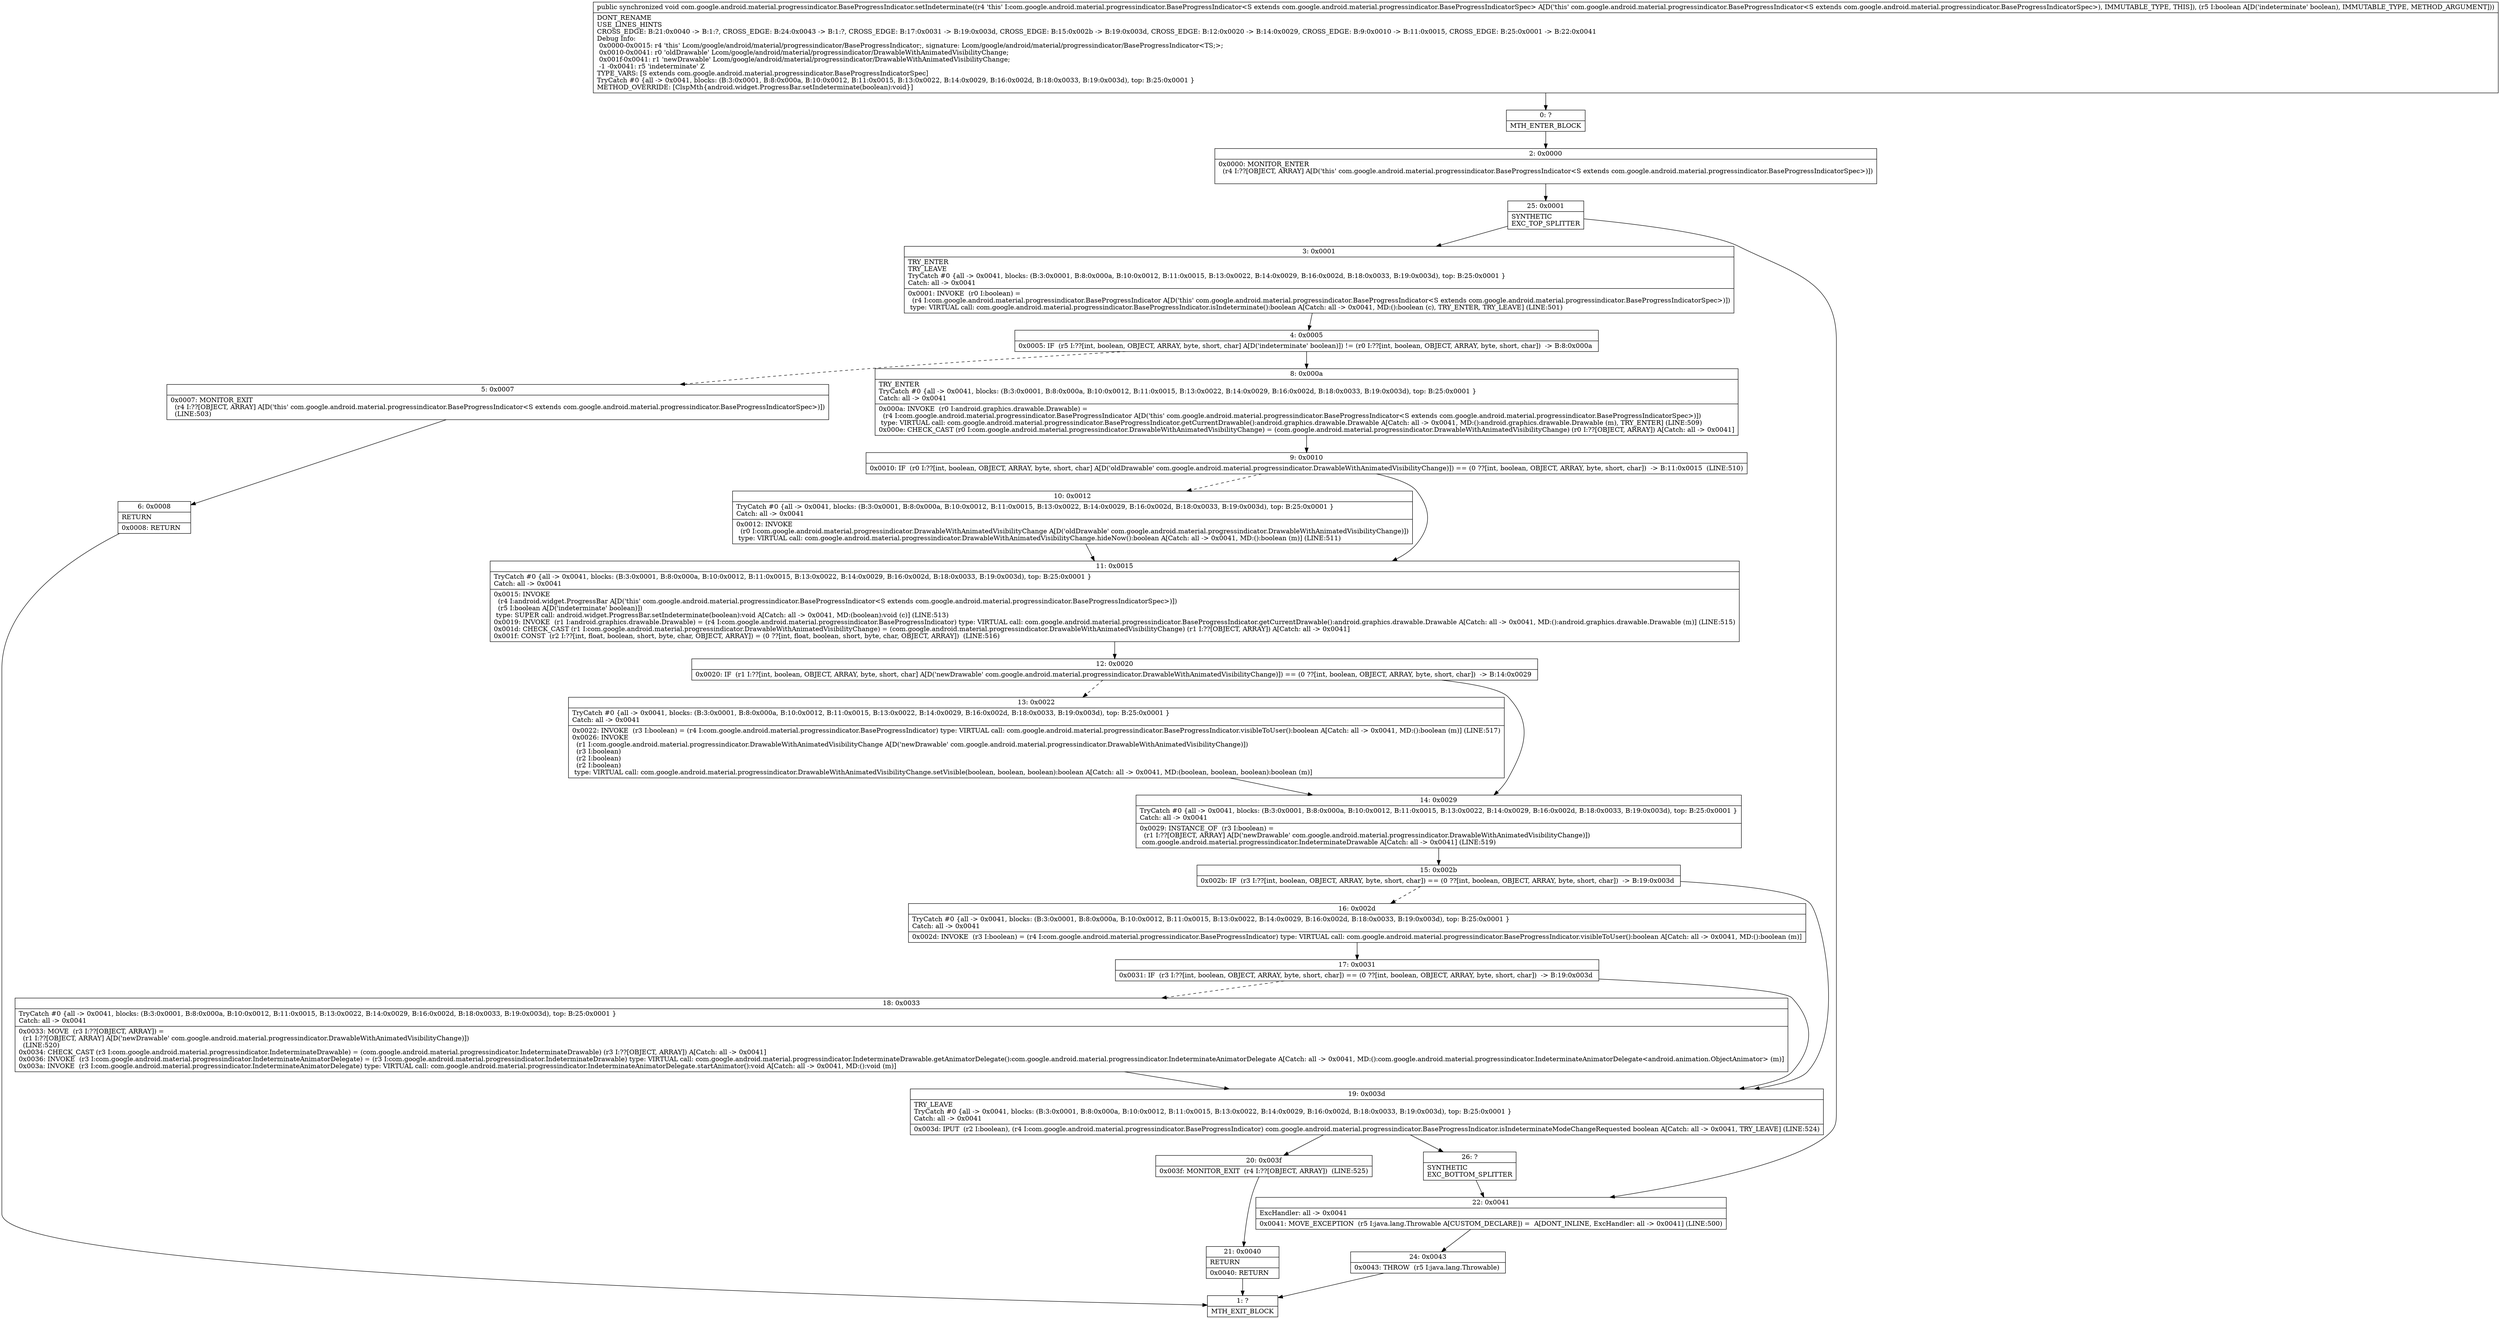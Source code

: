 digraph "CFG forcom.google.android.material.progressindicator.BaseProgressIndicator.setIndeterminate(Z)V" {
Node_0 [shape=record,label="{0\:\ ?|MTH_ENTER_BLOCK\l}"];
Node_2 [shape=record,label="{2\:\ 0x0000|0x0000: MONITOR_ENTER  \l  (r4 I:??[OBJECT, ARRAY] A[D('this' com.google.android.material.progressindicator.BaseProgressIndicator\<S extends com.google.android.material.progressindicator.BaseProgressIndicatorSpec\>)])\l \l}"];
Node_25 [shape=record,label="{25\:\ 0x0001|SYNTHETIC\lEXC_TOP_SPLITTER\l}"];
Node_3 [shape=record,label="{3\:\ 0x0001|TRY_ENTER\lTRY_LEAVE\lTryCatch #0 \{all \-\> 0x0041, blocks: (B:3:0x0001, B:8:0x000a, B:10:0x0012, B:11:0x0015, B:13:0x0022, B:14:0x0029, B:16:0x002d, B:18:0x0033, B:19:0x003d), top: B:25:0x0001 \}\lCatch: all \-\> 0x0041\l|0x0001: INVOKE  (r0 I:boolean) = \l  (r4 I:com.google.android.material.progressindicator.BaseProgressIndicator A[D('this' com.google.android.material.progressindicator.BaseProgressIndicator\<S extends com.google.android.material.progressindicator.BaseProgressIndicatorSpec\>)])\l type: VIRTUAL call: com.google.android.material.progressindicator.BaseProgressIndicator.isIndeterminate():boolean A[Catch: all \-\> 0x0041, MD:():boolean (c), TRY_ENTER, TRY_LEAVE] (LINE:501)\l}"];
Node_4 [shape=record,label="{4\:\ 0x0005|0x0005: IF  (r5 I:??[int, boolean, OBJECT, ARRAY, byte, short, char] A[D('indeterminate' boolean)]) != (r0 I:??[int, boolean, OBJECT, ARRAY, byte, short, char])  \-\> B:8:0x000a \l}"];
Node_5 [shape=record,label="{5\:\ 0x0007|0x0007: MONITOR_EXIT  \l  (r4 I:??[OBJECT, ARRAY] A[D('this' com.google.android.material.progressindicator.BaseProgressIndicator\<S extends com.google.android.material.progressindicator.BaseProgressIndicatorSpec\>)])\l  (LINE:503)\l}"];
Node_6 [shape=record,label="{6\:\ 0x0008|RETURN\l|0x0008: RETURN   \l}"];
Node_1 [shape=record,label="{1\:\ ?|MTH_EXIT_BLOCK\l}"];
Node_8 [shape=record,label="{8\:\ 0x000a|TRY_ENTER\lTryCatch #0 \{all \-\> 0x0041, blocks: (B:3:0x0001, B:8:0x000a, B:10:0x0012, B:11:0x0015, B:13:0x0022, B:14:0x0029, B:16:0x002d, B:18:0x0033, B:19:0x003d), top: B:25:0x0001 \}\lCatch: all \-\> 0x0041\l|0x000a: INVOKE  (r0 I:android.graphics.drawable.Drawable) = \l  (r4 I:com.google.android.material.progressindicator.BaseProgressIndicator A[D('this' com.google.android.material.progressindicator.BaseProgressIndicator\<S extends com.google.android.material.progressindicator.BaseProgressIndicatorSpec\>)])\l type: VIRTUAL call: com.google.android.material.progressindicator.BaseProgressIndicator.getCurrentDrawable():android.graphics.drawable.Drawable A[Catch: all \-\> 0x0041, MD:():android.graphics.drawable.Drawable (m), TRY_ENTER] (LINE:509)\l0x000e: CHECK_CAST (r0 I:com.google.android.material.progressindicator.DrawableWithAnimatedVisibilityChange) = (com.google.android.material.progressindicator.DrawableWithAnimatedVisibilityChange) (r0 I:??[OBJECT, ARRAY]) A[Catch: all \-\> 0x0041]\l}"];
Node_9 [shape=record,label="{9\:\ 0x0010|0x0010: IF  (r0 I:??[int, boolean, OBJECT, ARRAY, byte, short, char] A[D('oldDrawable' com.google.android.material.progressindicator.DrawableWithAnimatedVisibilityChange)]) == (0 ??[int, boolean, OBJECT, ARRAY, byte, short, char])  \-\> B:11:0x0015  (LINE:510)\l}"];
Node_10 [shape=record,label="{10\:\ 0x0012|TryCatch #0 \{all \-\> 0x0041, blocks: (B:3:0x0001, B:8:0x000a, B:10:0x0012, B:11:0x0015, B:13:0x0022, B:14:0x0029, B:16:0x002d, B:18:0x0033, B:19:0x003d), top: B:25:0x0001 \}\lCatch: all \-\> 0x0041\l|0x0012: INVOKE  \l  (r0 I:com.google.android.material.progressindicator.DrawableWithAnimatedVisibilityChange A[D('oldDrawable' com.google.android.material.progressindicator.DrawableWithAnimatedVisibilityChange)])\l type: VIRTUAL call: com.google.android.material.progressindicator.DrawableWithAnimatedVisibilityChange.hideNow():boolean A[Catch: all \-\> 0x0041, MD:():boolean (m)] (LINE:511)\l}"];
Node_11 [shape=record,label="{11\:\ 0x0015|TryCatch #0 \{all \-\> 0x0041, blocks: (B:3:0x0001, B:8:0x000a, B:10:0x0012, B:11:0x0015, B:13:0x0022, B:14:0x0029, B:16:0x002d, B:18:0x0033, B:19:0x003d), top: B:25:0x0001 \}\lCatch: all \-\> 0x0041\l|0x0015: INVOKE  \l  (r4 I:android.widget.ProgressBar A[D('this' com.google.android.material.progressindicator.BaseProgressIndicator\<S extends com.google.android.material.progressindicator.BaseProgressIndicatorSpec\>)])\l  (r5 I:boolean A[D('indeterminate' boolean)])\l type: SUPER call: android.widget.ProgressBar.setIndeterminate(boolean):void A[Catch: all \-\> 0x0041, MD:(boolean):void (c)] (LINE:513)\l0x0019: INVOKE  (r1 I:android.graphics.drawable.Drawable) = (r4 I:com.google.android.material.progressindicator.BaseProgressIndicator) type: VIRTUAL call: com.google.android.material.progressindicator.BaseProgressIndicator.getCurrentDrawable():android.graphics.drawable.Drawable A[Catch: all \-\> 0x0041, MD:():android.graphics.drawable.Drawable (m)] (LINE:515)\l0x001d: CHECK_CAST (r1 I:com.google.android.material.progressindicator.DrawableWithAnimatedVisibilityChange) = (com.google.android.material.progressindicator.DrawableWithAnimatedVisibilityChange) (r1 I:??[OBJECT, ARRAY]) A[Catch: all \-\> 0x0041]\l0x001f: CONST  (r2 I:??[int, float, boolean, short, byte, char, OBJECT, ARRAY]) = (0 ??[int, float, boolean, short, byte, char, OBJECT, ARRAY])  (LINE:516)\l}"];
Node_12 [shape=record,label="{12\:\ 0x0020|0x0020: IF  (r1 I:??[int, boolean, OBJECT, ARRAY, byte, short, char] A[D('newDrawable' com.google.android.material.progressindicator.DrawableWithAnimatedVisibilityChange)]) == (0 ??[int, boolean, OBJECT, ARRAY, byte, short, char])  \-\> B:14:0x0029 \l}"];
Node_13 [shape=record,label="{13\:\ 0x0022|TryCatch #0 \{all \-\> 0x0041, blocks: (B:3:0x0001, B:8:0x000a, B:10:0x0012, B:11:0x0015, B:13:0x0022, B:14:0x0029, B:16:0x002d, B:18:0x0033, B:19:0x003d), top: B:25:0x0001 \}\lCatch: all \-\> 0x0041\l|0x0022: INVOKE  (r3 I:boolean) = (r4 I:com.google.android.material.progressindicator.BaseProgressIndicator) type: VIRTUAL call: com.google.android.material.progressindicator.BaseProgressIndicator.visibleToUser():boolean A[Catch: all \-\> 0x0041, MD:():boolean (m)] (LINE:517)\l0x0026: INVOKE  \l  (r1 I:com.google.android.material.progressindicator.DrawableWithAnimatedVisibilityChange A[D('newDrawable' com.google.android.material.progressindicator.DrawableWithAnimatedVisibilityChange)])\l  (r3 I:boolean)\l  (r2 I:boolean)\l  (r2 I:boolean)\l type: VIRTUAL call: com.google.android.material.progressindicator.DrawableWithAnimatedVisibilityChange.setVisible(boolean, boolean, boolean):boolean A[Catch: all \-\> 0x0041, MD:(boolean, boolean, boolean):boolean (m)]\l}"];
Node_14 [shape=record,label="{14\:\ 0x0029|TryCatch #0 \{all \-\> 0x0041, blocks: (B:3:0x0001, B:8:0x000a, B:10:0x0012, B:11:0x0015, B:13:0x0022, B:14:0x0029, B:16:0x002d, B:18:0x0033, B:19:0x003d), top: B:25:0x0001 \}\lCatch: all \-\> 0x0041\l|0x0029: INSTANCE_OF  (r3 I:boolean) = \l  (r1 I:??[OBJECT, ARRAY] A[D('newDrawable' com.google.android.material.progressindicator.DrawableWithAnimatedVisibilityChange)])\l com.google.android.material.progressindicator.IndeterminateDrawable A[Catch: all \-\> 0x0041] (LINE:519)\l}"];
Node_15 [shape=record,label="{15\:\ 0x002b|0x002b: IF  (r3 I:??[int, boolean, OBJECT, ARRAY, byte, short, char]) == (0 ??[int, boolean, OBJECT, ARRAY, byte, short, char])  \-\> B:19:0x003d \l}"];
Node_16 [shape=record,label="{16\:\ 0x002d|TryCatch #0 \{all \-\> 0x0041, blocks: (B:3:0x0001, B:8:0x000a, B:10:0x0012, B:11:0x0015, B:13:0x0022, B:14:0x0029, B:16:0x002d, B:18:0x0033, B:19:0x003d), top: B:25:0x0001 \}\lCatch: all \-\> 0x0041\l|0x002d: INVOKE  (r3 I:boolean) = (r4 I:com.google.android.material.progressindicator.BaseProgressIndicator) type: VIRTUAL call: com.google.android.material.progressindicator.BaseProgressIndicator.visibleToUser():boolean A[Catch: all \-\> 0x0041, MD:():boolean (m)]\l}"];
Node_17 [shape=record,label="{17\:\ 0x0031|0x0031: IF  (r3 I:??[int, boolean, OBJECT, ARRAY, byte, short, char]) == (0 ??[int, boolean, OBJECT, ARRAY, byte, short, char])  \-\> B:19:0x003d \l}"];
Node_18 [shape=record,label="{18\:\ 0x0033|TryCatch #0 \{all \-\> 0x0041, blocks: (B:3:0x0001, B:8:0x000a, B:10:0x0012, B:11:0x0015, B:13:0x0022, B:14:0x0029, B:16:0x002d, B:18:0x0033, B:19:0x003d), top: B:25:0x0001 \}\lCatch: all \-\> 0x0041\l|0x0033: MOVE  (r3 I:??[OBJECT, ARRAY]) = \l  (r1 I:??[OBJECT, ARRAY] A[D('newDrawable' com.google.android.material.progressindicator.DrawableWithAnimatedVisibilityChange)])\l  (LINE:520)\l0x0034: CHECK_CAST (r3 I:com.google.android.material.progressindicator.IndeterminateDrawable) = (com.google.android.material.progressindicator.IndeterminateDrawable) (r3 I:??[OBJECT, ARRAY]) A[Catch: all \-\> 0x0041]\l0x0036: INVOKE  (r3 I:com.google.android.material.progressindicator.IndeterminateAnimatorDelegate) = (r3 I:com.google.android.material.progressindicator.IndeterminateDrawable) type: VIRTUAL call: com.google.android.material.progressindicator.IndeterminateDrawable.getAnimatorDelegate():com.google.android.material.progressindicator.IndeterminateAnimatorDelegate A[Catch: all \-\> 0x0041, MD:():com.google.android.material.progressindicator.IndeterminateAnimatorDelegate\<android.animation.ObjectAnimator\> (m)]\l0x003a: INVOKE  (r3 I:com.google.android.material.progressindicator.IndeterminateAnimatorDelegate) type: VIRTUAL call: com.google.android.material.progressindicator.IndeterminateAnimatorDelegate.startAnimator():void A[Catch: all \-\> 0x0041, MD:():void (m)]\l}"];
Node_19 [shape=record,label="{19\:\ 0x003d|TRY_LEAVE\lTryCatch #0 \{all \-\> 0x0041, blocks: (B:3:0x0001, B:8:0x000a, B:10:0x0012, B:11:0x0015, B:13:0x0022, B:14:0x0029, B:16:0x002d, B:18:0x0033, B:19:0x003d), top: B:25:0x0001 \}\lCatch: all \-\> 0x0041\l|0x003d: IPUT  (r2 I:boolean), (r4 I:com.google.android.material.progressindicator.BaseProgressIndicator) com.google.android.material.progressindicator.BaseProgressIndicator.isIndeterminateModeChangeRequested boolean A[Catch: all \-\> 0x0041, TRY_LEAVE] (LINE:524)\l}"];
Node_20 [shape=record,label="{20\:\ 0x003f|0x003f: MONITOR_EXIT  (r4 I:??[OBJECT, ARRAY])  (LINE:525)\l}"];
Node_21 [shape=record,label="{21\:\ 0x0040|RETURN\l|0x0040: RETURN   \l}"];
Node_26 [shape=record,label="{26\:\ ?|SYNTHETIC\lEXC_BOTTOM_SPLITTER\l}"];
Node_22 [shape=record,label="{22\:\ 0x0041|ExcHandler: all \-\> 0x0041\l|0x0041: MOVE_EXCEPTION  (r5 I:java.lang.Throwable A[CUSTOM_DECLARE]) =  A[DONT_INLINE, ExcHandler: all \-\> 0x0041] (LINE:500)\l}"];
Node_24 [shape=record,label="{24\:\ 0x0043|0x0043: THROW  (r5 I:java.lang.Throwable) \l}"];
MethodNode[shape=record,label="{public synchronized void com.google.android.material.progressindicator.BaseProgressIndicator.setIndeterminate((r4 'this' I:com.google.android.material.progressindicator.BaseProgressIndicator\<S extends com.google.android.material.progressindicator.BaseProgressIndicatorSpec\> A[D('this' com.google.android.material.progressindicator.BaseProgressIndicator\<S extends com.google.android.material.progressindicator.BaseProgressIndicatorSpec\>), IMMUTABLE_TYPE, THIS]), (r5 I:boolean A[D('indeterminate' boolean), IMMUTABLE_TYPE, METHOD_ARGUMENT]))  | DONT_RENAME\lUSE_LINES_HINTS\lCROSS_EDGE: B:21:0x0040 \-\> B:1:?, CROSS_EDGE: B:24:0x0043 \-\> B:1:?, CROSS_EDGE: B:17:0x0031 \-\> B:19:0x003d, CROSS_EDGE: B:15:0x002b \-\> B:19:0x003d, CROSS_EDGE: B:12:0x0020 \-\> B:14:0x0029, CROSS_EDGE: B:9:0x0010 \-\> B:11:0x0015, CROSS_EDGE: B:25:0x0001 \-\> B:22:0x0041\lDebug Info:\l  0x0000\-0x0015: r4 'this' Lcom\/google\/android\/material\/progressindicator\/BaseProgressIndicator;, signature: Lcom\/google\/android\/material\/progressindicator\/BaseProgressIndicator\<TS;\>;\l  0x0010\-0x0041: r0 'oldDrawable' Lcom\/google\/android\/material\/progressindicator\/DrawableWithAnimatedVisibilityChange;\l  0x001f\-0x0041: r1 'newDrawable' Lcom\/google\/android\/material\/progressindicator\/DrawableWithAnimatedVisibilityChange;\l  \-1 \-0x0041: r5 'indeterminate' Z\lTYPE_VARS: [S extends com.google.android.material.progressindicator.BaseProgressIndicatorSpec]\lTryCatch #0 \{all \-\> 0x0041, blocks: (B:3:0x0001, B:8:0x000a, B:10:0x0012, B:11:0x0015, B:13:0x0022, B:14:0x0029, B:16:0x002d, B:18:0x0033, B:19:0x003d), top: B:25:0x0001 \}\lMETHOD_OVERRIDE: [ClspMth\{android.widget.ProgressBar.setIndeterminate(boolean):void\}]\l}"];
MethodNode -> Node_0;Node_0 -> Node_2;
Node_2 -> Node_25;
Node_25 -> Node_3;
Node_25 -> Node_22;
Node_3 -> Node_4;
Node_4 -> Node_5[style=dashed];
Node_4 -> Node_8;
Node_5 -> Node_6;
Node_6 -> Node_1;
Node_8 -> Node_9;
Node_9 -> Node_10[style=dashed];
Node_9 -> Node_11;
Node_10 -> Node_11;
Node_11 -> Node_12;
Node_12 -> Node_13[style=dashed];
Node_12 -> Node_14;
Node_13 -> Node_14;
Node_14 -> Node_15;
Node_15 -> Node_16[style=dashed];
Node_15 -> Node_19;
Node_16 -> Node_17;
Node_17 -> Node_18[style=dashed];
Node_17 -> Node_19;
Node_18 -> Node_19;
Node_19 -> Node_20;
Node_19 -> Node_26;
Node_20 -> Node_21;
Node_21 -> Node_1;
Node_26 -> Node_22;
Node_22 -> Node_24;
Node_24 -> Node_1;
}


